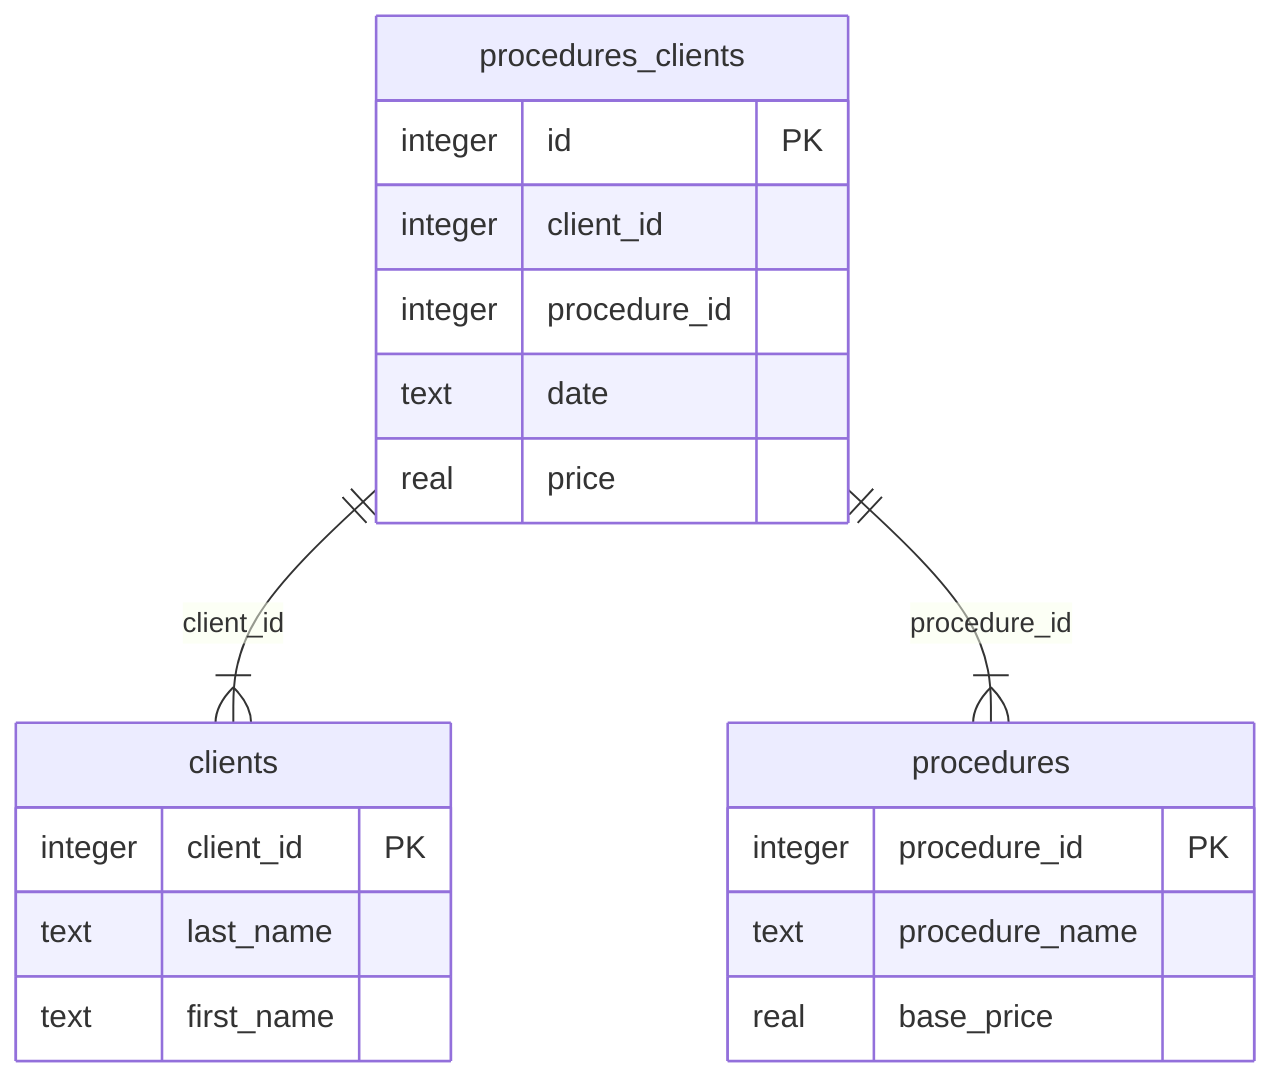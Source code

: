 erDiagram
clients {
   integer client_id PK
   text last_name
   text first_name
}
procedures {
   integer procedure_id PK
   text procedure_name
   real base_price
}
procedures_clients {
   integer id PK
   integer client_id
   integer procedure_id
   text date
   real price
}

procedures_clients  one--many(1) clients : client_id
procedures_clients  one--many(1) procedures : procedure_id